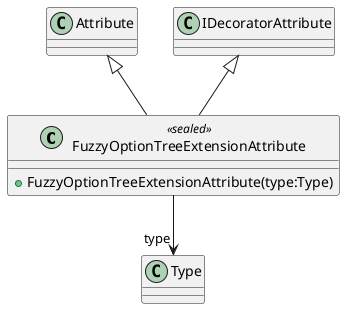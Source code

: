 @startuml
class FuzzyOptionTreeExtensionAttribute <<sealed>> {
    + FuzzyOptionTreeExtensionAttribute(type:Type)
}
Attribute <|-- FuzzyOptionTreeExtensionAttribute
IDecoratorAttribute <|-- FuzzyOptionTreeExtensionAttribute
FuzzyOptionTreeExtensionAttribute --> "type" Type
@enduml
